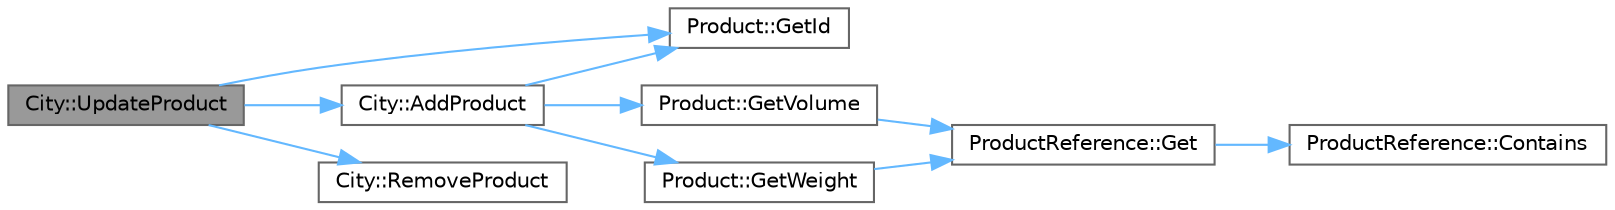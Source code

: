 digraph "City::UpdateProduct"
{
 // LATEX_PDF_SIZE
  bgcolor="transparent";
  edge [fontname=Helvetica,fontsize=10,labelfontname=Helvetica,labelfontsize=10];
  node [fontname=Helvetica,fontsize=10,shape=box,height=0.2,width=0.4];
  rankdir="LR";
  Node1 [id="Node000001",label="City::UpdateProduct",height=0.2,width=0.4,color="gray40", fillcolor="grey60", style="filled", fontcolor="black",tooltip="Update a product in the city's inventory."];
  Node1 -> Node2 [id="edge1_Node000001_Node000002",color="steelblue1",style="solid",tooltip=" "];
  Node2 [id="Node000002",label="City::AddProduct",height=0.2,width=0.4,color="grey40", fillcolor="white", style="filled",URL="$classCity.html#a23a27df1c37c22f2873e23346362a714",tooltip="Add a product to the city's inventory."];
  Node2 -> Node3 [id="edge2_Node000002_Node000003",color="steelblue1",style="solid",tooltip=" "];
  Node3 [id="Node000003",label="Product::GetId",height=0.2,width=0.4,color="grey40", fillcolor="white", style="filled",URL="$classProduct.html#adae0bac61207aedcba747c07bbd0b893",tooltip=" "];
  Node2 -> Node4 [id="edge3_Node000002_Node000004",color="steelblue1",style="solid",tooltip=" "];
  Node4 [id="Node000004",label="Product::GetVolume",height=0.2,width=0.4,color="grey40", fillcolor="white", style="filled",URL="$classProduct.html#ac62da93ee21d61c795c40d3fb0c3b602",tooltip=" "];
  Node4 -> Node5 [id="edge4_Node000004_Node000005",color="steelblue1",style="solid",tooltip=" "];
  Node5 [id="Node000005",label="ProductReference::Get",height=0.2,width=0.4,color="grey40", fillcolor="white", style="filled",URL="$classProductReference.html#ae6e586d7b4646d28255b0d87ad3a9b80",tooltip=" "];
  Node5 -> Node6 [id="edge5_Node000005_Node000006",color="steelblue1",style="solid",tooltip=" "];
  Node6 [id="Node000006",label="ProductReference::Contains",height=0.2,width=0.4,color="grey40", fillcolor="white", style="filled",URL="$classProductReference.html#a9b2c978acd5d9989cd10ab93dc358cac",tooltip=" "];
  Node2 -> Node7 [id="edge6_Node000002_Node000007",color="steelblue1",style="solid",tooltip=" "];
  Node7 [id="Node000007",label="Product::GetWeight",height=0.2,width=0.4,color="grey40", fillcolor="white", style="filled",URL="$classProduct.html#a16d39b4890f1bc051d45b00055cf58e8",tooltip=" "];
  Node7 -> Node5 [id="edge7_Node000007_Node000005",color="steelblue1",style="solid",tooltip=" "];
  Node1 -> Node3 [id="edge8_Node000001_Node000003",color="steelblue1",style="solid",tooltip=" "];
  Node1 -> Node8 [id="edge9_Node000001_Node000008",color="steelblue1",style="solid",tooltip=" "];
  Node8 [id="Node000008",label="City::RemoveProduct",height=0.2,width=0.4,color="grey40", fillcolor="white", style="filled",URL="$classCity.html#add1c7d762565f1b854095dfda7f073c0",tooltip="Remove a product from the city's inventory."];
}
